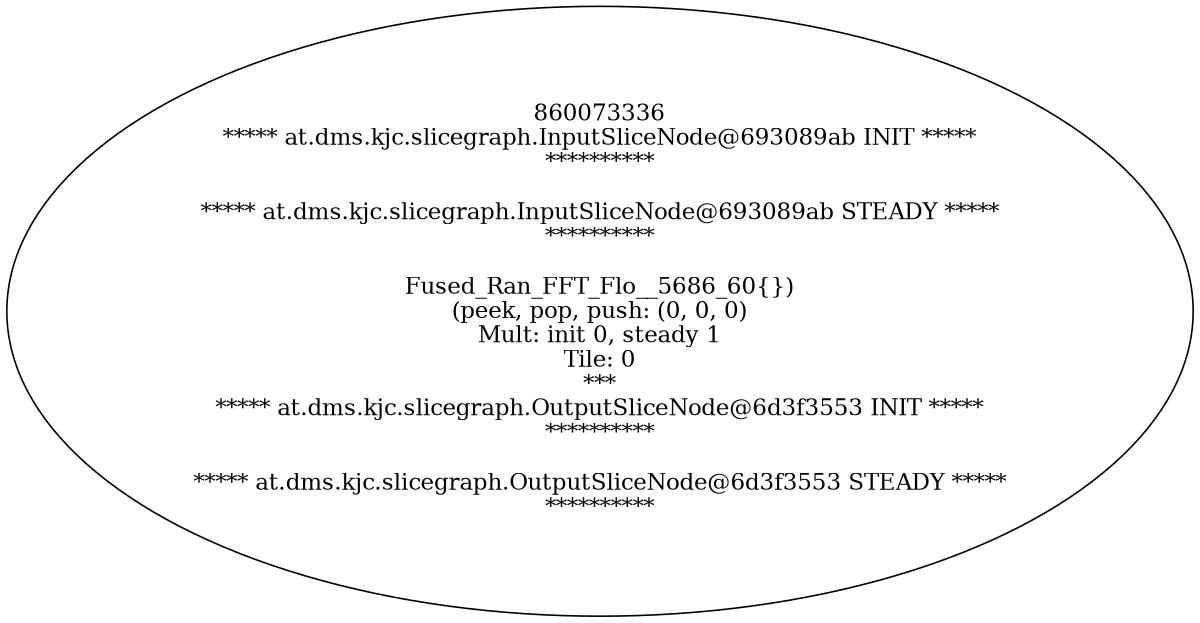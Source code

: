 digraph Flattend {
size = "8, 10.5";
860073336 [ label="860073336\n***** at.dms.kjc.slicegraph.InputSliceNode@693089ab INIT *****\n**********\n\n***** at.dms.kjc.slicegraph.InputSliceNode@693089ab STEADY *****\n**********\n\nFused_Ran_FFT_Flo__5686_60{})\n(peek, pop, push: (0, 0, 0)\nMult: init 0, steady 1\nTile: 0\n *** \n***** at.dms.kjc.slicegraph.OutputSliceNode@6d3f3553 INIT *****\n**********\n\n***** at.dms.kjc.slicegraph.OutputSliceNode@6d3f3553 STEADY *****\n**********\n" ];
}
